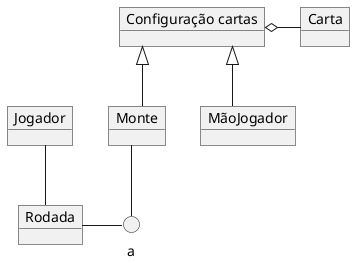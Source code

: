 @startuml mod07ima01
skinparam Linetype ortho
object "Configuração cartas" as co
object "Carta" as ca
object "Jogador" as jo
object "MãoJogador" as mã
object "Monte" as mo
object "Rodada" as ro
circle "a" as p1
co o-right- ca
mã -up-|> co
mo -up-|> co
jo -down- ro
ro -right- p1
p1 -up- mo
@enduml